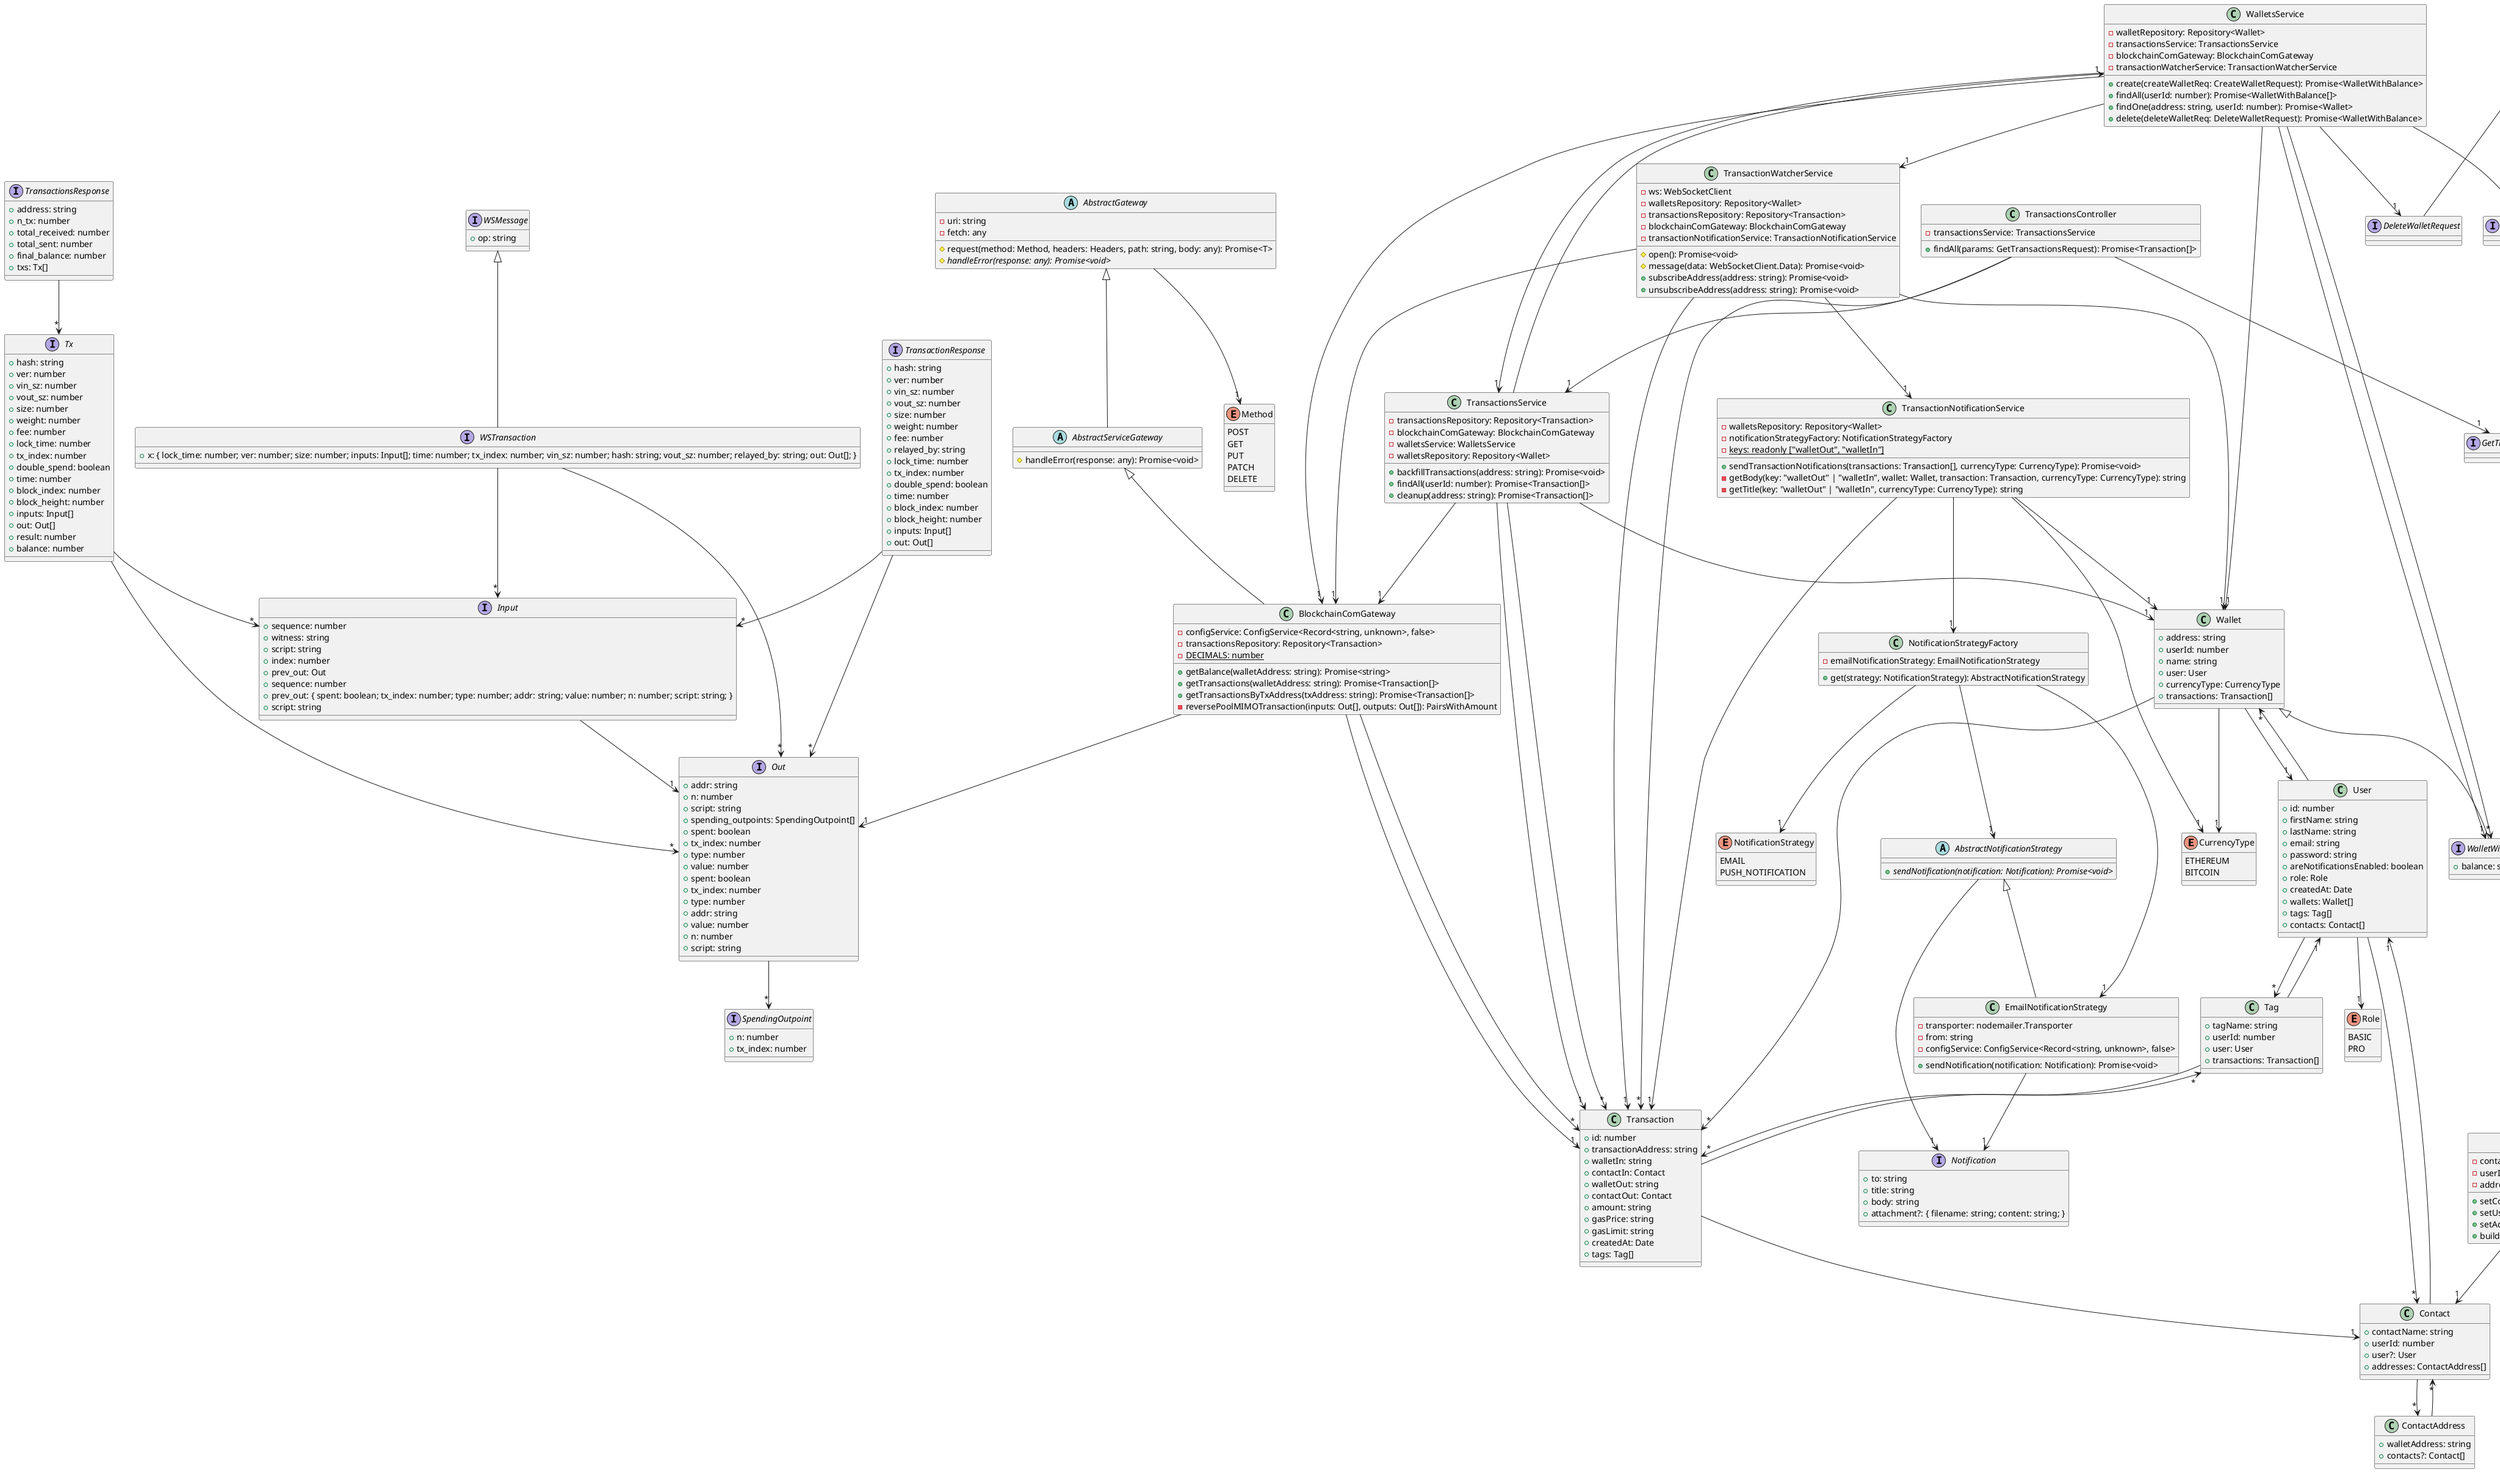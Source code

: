 @startuml
enum CurrencyType {
    ETHEREUM
    BITCOIN
}
class Wallet {
    +address: string
    +userId: number
    +name: string
    +user: User
    +currencyType: CurrencyType
    +transactions: Transaction[]
}
class ContactAddress {
    +walletAddress: string
    +contacts?: Contact[]
}
class Contact {
    +contactName: string
    +userId: number
    +user?: User
    +addresses: ContactAddress[]
}
class ContactBuilder {
    -contactName: string
    -userId: number
    -addresses: string[]
    +setContactName(name: string): this
    +setUserId(userId: number): this
    +setAddresses(addresses: string[]): this
    +build(): Contact
}
enum Role {
    BASIC
    PRO
}
class User {
    +id: number
    +firstName: string
    +lastName: string
    +email: string
    +password: string
    +areNotificationsEnabled: boolean
    +role: Role
    +createdAt: Date
    +wallets: Wallet[]
    +tags: Tag[]
    +contacts: Contact[]
}
class Tag {
    +tagName: string
    +userId: number
    +user: User
    +transactions: Transaction[]
}
class Transaction {
    +id: number
    +transactionAddress: string
    +walletIn: string
    +contactIn: Contact
    +walletOut: string
    +contactOut: Contact
    +amount: string
    +gasPrice: string
    +gasLimit: string
    +createdAt: Date
    +tags: Tag[]
}
interface CreateWalletRequest extends InferType
interface WalletWithBalance extends Wallet {
    +balance: string
}
abstract class AbstractNotificationStrategy {
    +{abstract} sendNotification(notification: Notification): Promise<void>
}
interface Notification {
    +to: string
    +title: string
    +body: string
    +attachment?: { filename: string; content: string; }
}
class EmailNotificationStrategy extends AbstractNotificationStrategy {
    -transporter: nodemailer.Transporter
    -from: string
    -configService: ConfigService<Record<string, unknown>, false>
    +sendNotification(notification: Notification): Promise<void>
}
class NotificationStrategyFactory {
    -emailNotificationStrategy: EmailNotificationStrategy
    +get(strategy: NotificationStrategy): AbstractNotificationStrategy
}
enum NotificationStrategy {
    EMAIL
    PUSH_NOTIFICATION
}
class TransactionNotificationService {
    -walletsRepository: Repository<Wallet>
    -notificationStrategyFactory: NotificationStrategyFactory
    +sendTransactionNotifications(transactions: Transaction[], currencyType: CurrencyType): Promise<void>
    -getBody(key: "walletOut" | "walletIn", wallet: Wallet, transaction: Transaction, currencyType: CurrencyType): string
    -getTitle(key: "walletOut" | "walletIn", currencyType: CurrencyType): string
    -{static} keys: readonly ["walletOut", "walletIn"]
}
abstract class AbstractGateway {
    -uri: string
    -fetch: any
    #request(method: Method, headers: Headers, path: string, body: any): Promise<T>
    #{abstract} handleError(response: any): Promise<void>
}
enum Method {
    POST
    GET
    PUT
    PATCH
    DELETE
}
class HttpError extends Error {
    +message: string
    +status: number
}
abstract class AbstractServiceGateway extends AbstractGateway {
    #handleError(response: any): Promise<void>
}
class BlockchainComGateway extends AbstractServiceGateway {
    -configService: ConfigService<Record<string, unknown>, false>
    -transactionsRepository: Repository<Transaction>
    +getBalance(walletAddress: string): Promise<string>
    +getTransactions(walletAddress: string): Promise<Transaction[]>
    +getTransactionsByTxAddress(txAddress: string): Promise<Transaction[]>
    -reversePoolMIMOTransaction(inputs: Out[], outputs: Out[]): PairsWithAmount
    -{static} DECIMALS: number
}
interface BalanceResponse {
    +final_balance: number
    +n_tx: number
    +total_received: number
}
interface TransactionsResponse {
    +address: string
    +n_tx: number
    +total_received: number
    +total_sent: number
    +final_balance: number
    +txs: Tx[]
}
interface TransactionResponse {
    +hash: string
    +ver: number
    +vin_sz: number
    +vout_sz: number
    +size: number
    +weight: number
    +fee: number
    +relayed_by: string
    +lock_time: number
    +tx_index: number
    +double_spend: boolean
    +time: number
    +block_index: number
    +block_height: number
    +inputs: Input[]
    +out: Out[]
}
interface Tx {
    +hash: string
    +ver: number
    +vin_sz: number
    +vout_sz: number
    +size: number
    +weight: number
    +fee: number
    +lock_time: number
    +tx_index: number
    +double_spend: boolean
    +time: number
    +block_index: number
    +block_height: number
    +inputs: Input[]
    +out: Out[]
    +result: number
    +balance: number
}
interface Input {
    +sequence: number
    +witness: string
    +script: string
    +index: number
    +prev_out: Out
}
interface Out {
    +addr: string
    +n: number
    +script: string
    +spending_outpoints: SpendingOutpoint[]
    +spent: boolean
    +tx_index: number
    +type: number
    +value: number
}
interface SpendingOutpoint {
    +n: number
    +tx_index: number
}
class TransactionWatcherService {
    -ws: WebSocketClient
    -walletsRepository: Repository<Wallet>
    -transactionsRepository: Repository<Transaction>
    -blockchainComGateway: BlockchainComGateway
    -transactionNotificationService: TransactionNotificationService
    #open(): Promise<void>
    #message(data: WebSocketClient.Data): Promise<void>
    +subscribeAddress(address: string): Promise<void>
    +unsubscribeAddress(address: string): Promise<void>
}
interface WSMessage {
    +op: string
}
interface WSTransaction extends WSMessage {
    +x: { lock_time: number; ver: number; size: number; inputs: Input[]; time: number; tx_index: number; vin_sz: number; hash: string; vout_sz: number; relayed_by: string; out: Out[]; }
}
interface Input {
    +sequence: number
    +prev_out: { spent: boolean; tx_index: number; type: number; addr: string; value: number; n: number; script: string; }
    +script: string
}
interface Out {
    +spent: boolean
    +tx_index: number
    +type: number
    +addr: string
    +value: number
    +n: number
    +script: string
}
interface DeleteWalletRequest extends InferType
class WalletsService {
    -walletRepository: Repository<Wallet>
    -transactionsService: TransactionsService
    -blockchainComGateway: BlockchainComGateway
    -transactionWatcherService: TransactionWatcherService
    +create(createWalletReq: CreateWalletRequest): Promise<WalletWithBalance>
    +findAll(userId: number): Promise<WalletWithBalance[]>
    +findOne(address: string, userId: number): Promise<Wallet>
    +delete(deleteWalletReq: DeleteWalletRequest): Promise<WalletWithBalance>
}
class TransactionsService {
    -transactionsRepository: Repository<Transaction>
    -blockchainComGateway: BlockchainComGateway
    -walletsService: WalletsService
    -walletsRepository: Repository<Wallet>
    +backfillTransactions(address: string): Promise<void>
    +findAll(userId: number): Promise<Transaction[]>
    +cleanup(address: string): Promise<Transaction[]>
}
interface GetTransactionsRequest extends InferType
class TransactionsController {
    -transactionsService: TransactionsService
    +findAll(params: GetTransactionsRequest): Promise<Transaction[]>
}
Wallet --> "1" User
Wallet --> "1" CurrencyType
Wallet --> "*" Transaction
ContactAddress --> "*" Contact
Contact --> "1" User
Contact --> "*" ContactAddress
ContactBuilder --> "1" Contact
User --> "1" Role
User --> "*" Wallet
User --> "*" Tag
User --> "*" Contact
Tag --> "1" User
Tag --> "*" Transaction
Transaction --> "1" Contact
Transaction --> "*" Tag
AbstractNotificationStrategy --> "1" Notification
EmailNotificationStrategy --> "1" Notification
NotificationStrategyFactory --> "1" EmailNotificationStrategy
NotificationStrategyFactory --> "1" NotificationStrategy
NotificationStrategyFactory --> "1" AbstractNotificationStrategy
TransactionNotificationService --> "1" Wallet
TransactionNotificationService --> "1" NotificationStrategyFactory
TransactionNotificationService --> "1" Transaction
TransactionNotificationService --> "1" CurrencyType
AbstractGateway --> "1" Method
BlockchainComGateway --> "1" Transaction
BlockchainComGateway --> "*" Transaction
BlockchainComGateway --> "1" Out
TransactionsResponse --> "*" Tx
TransactionResponse --> "*" Input
TransactionResponse --> "*" Out
Tx --> "*" Input
Tx --> "*" Out
Input --> "1" Out
Out --> "*" SpendingOutpoint
TransactionWatcherService --> "1" Wallet
TransactionWatcherService --> "1" Transaction
TransactionWatcherService --> "1" BlockchainComGateway
TransactionWatcherService --> "1" TransactionNotificationService
WSTransaction --> "*" Input
WSTransaction --> "*" Out
WalletsService --> "1" Wallet
WalletsService --> "1" TransactionsService
WalletsService --> "1" BlockchainComGateway
WalletsService --> "1" TransactionWatcherService
WalletsService --> "1" CreateWalletRequest
WalletsService --> "1" WalletWithBalance
WalletsService --> "*" WalletWithBalance
WalletsService --> "1" DeleteWalletRequest
TransactionsService --> "1" Transaction
TransactionsService --> "1" BlockchainComGateway
TransactionsService --> "1" WalletsService
TransactionsService --> "1" Wallet
TransactionsService --> "*" Transaction
TransactionsController --> "1" TransactionsService
TransactionsController --> "1" GetTransactionsRequest
TransactionsController --> "*" Transaction
@enduml